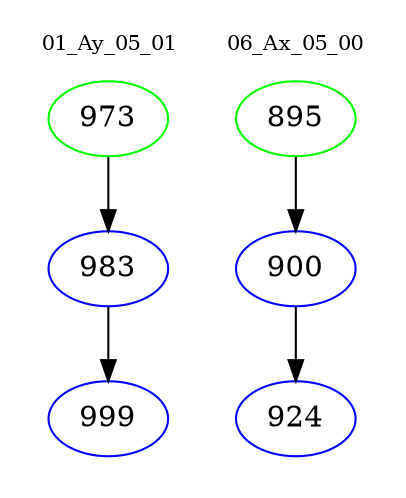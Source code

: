 digraph{
subgraph cluster_0 {
color = white
label = "01_Ay_05_01";
fontsize=10;
T0_973 [label="973", color="green"]
T0_973 -> T0_983 [color="black"]
T0_983 [label="983", color="blue"]
T0_983 -> T0_999 [color="black"]
T0_999 [label="999", color="blue"]
}
subgraph cluster_1 {
color = white
label = "06_Ax_05_00";
fontsize=10;
T1_895 [label="895", color="green"]
T1_895 -> T1_900 [color="black"]
T1_900 [label="900", color="blue"]
T1_900 -> T1_924 [color="black"]
T1_924 [label="924", color="blue"]
}
}
